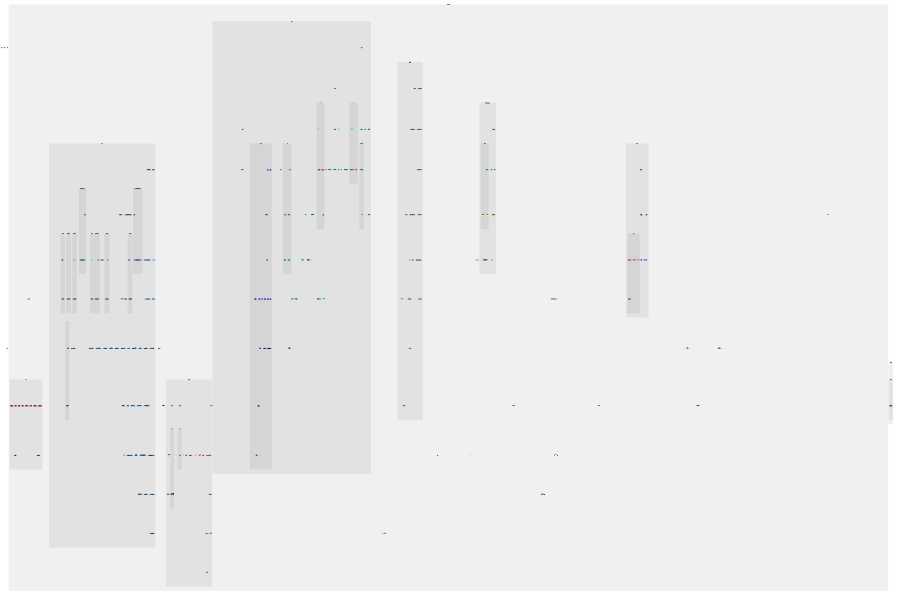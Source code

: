 digraph G {
size="6,4";
ratio="fill";
u103[label="Main",style="filled",fillcolor="#bbffbb",penwidth="0"];
u120[label="Main",style="filled",fillcolor="#bbffbb",penwidth="0"];
u127[label="Main",style="filled",fillcolor="#bbffbb",penwidth="0"];
u190[label="Main",style="filled",fillcolor="#bbffbb",penwidth="0"];
subgraph cluster_0 {
label="Distribution";
color="#0000000F";
style="filled";
u7[label="ModuleName",style="filled",fillcolor="#ffffbb",penwidth="0"];
u10[label="Pretty",style="filled",fillcolor="#ffffbb",penwidth="0"];
u11[label="Text",style="filled",fillcolor="#ffffbb",penwidth="0"];
u15[label="Version",style="filled",fillcolor="#ffffbb",penwidth="0"];
u17[label="ParseUtils",style="filled",fillcolor="#ffffbb",penwidth="0"];
u18[label="Compiler",style="filled",fillcolor="#ffffbb",penwidth="0"];
u20[label="License",style="filled",fillcolor="#ffffbb",penwidth="0"];
u21[label="ReadE",style="filled",fillcolor="#ffffbb",penwidth="0"];
u29[label="InstalledPackageInfo",style="filled",fillcolor="#ffffbb",penwidth="0"];
u30[label="Package",style="filled",fillcolor="#ffffbb",penwidth="0"];
u45[label="System",style="filled",fillcolor="#ffffbb",penwidth="0"];
u49[label="Verbosity",style="filled",fillcolor="#ffffbb",penwidth="0"];
u87[label="GetOpt",style="filled",fillcolor="#ffffbb",penwidth="0"];
u124[label="Make",style="filled",fillcolor="#ffffbb",penwidth="0"];
u134[label="PrettyUtils",style="filled",fillcolor="#ffffbb",penwidth="0"];
u144[label="TestSuite",style="filled",fillcolor="#ffffbb",penwidth="0"];
u151[label="Lex",style="filled",fillcolor="#ffffbb",penwidth="0"];
subgraph cluster_1 {
label="Backpack";
color="#0000000F";
style="filled";
u0[label="Backpack",style="filled,bold",fillcolor="#ffffbb"];
u25[label="Configure",style="filled",fillcolor="#bbbbff",penwidth="0"];
u26[label="FullUnitId",style="filled",fillcolor="#bbbbff",penwidth="0"];
u27[label="PreExistingComponent",style="filled",fillcolor="#bbbbff",penwidth="0"];
u28[label="ModuleShape",style="filled",fillcolor="#bbbbff",penwidth="0"];
u39[label="ModSubst",style="filled",fillcolor="#bbbbff",penwidth="0"];
u40[label="ConfiguredComponent",style="filled",fillcolor="#bbbbff",penwidth="0"];
u41[label="Id",style="filled",fillcolor="#bbbbff",penwidth="0"];
u110[label="LinkedComponent",style="filled",fillcolor="#bbbbff",penwidth="0"];
u111[label="PreModuleShape",style="filled",fillcolor="#bbbbff",penwidth="0"];
u112[label="ModuleScope",style="filled",fillcolor="#bbbbff",penwidth="0"];
u113[label="UnifyM",style="filled",fillcolor="#bbbbff",penwidth="0"];
u115[label="MixLink",style="filled",fillcolor="#bbbbff",penwidth="0"];
u116[label="ReadyComponent",style="filled",fillcolor="#bbbbff",penwidth="0"];
u117[label="ComponentsGraph",style="filled",fillcolor="#bbbbff",penwidth="0"];
u118[label="DescribeUnitId",style="filled",fillcolor="#bbbbff",penwidth="0"];

}
subgraph cluster_2 {
label="Compat";
color="#0000000F";
style="filled";
u2[label="Binary",style="filled",fillcolor="#ffbbbb",penwidth="0"];
u3[label="Semigroup",style="filled",fillcolor="#ffbbbb",penwidth="0"];
u4[label="Stack",style="filled",fillcolor="#ffbbbb",penwidth="0"];
u5[label="ReadP",style="filled",fillcolor="#ffbbbb",penwidth="0"];
u6[label="MonadFail",style="filled",fillcolor="#ffbbbb",penwidth="0"];
u37[label="Graph",style="filled",fillcolor="#ffbbbb",penwidth="0"];
u46[label="CopyFile",style="filled",fillcolor="#ffbbbb",penwidth="0"];
u47[label="Exception",style="filled",fillcolor="#ffbbbb",penwidth="0"];
u61[label="Lens",style="filled",fillcolor="#ffbbbb",penwidth="0"];
u62[label="DList",style="filled",fillcolor="#ffbbbb",penwidth="0"];
u91[label="Environment",style="filled",fillcolor="#ffbbbb",penwidth="0"];
u119[label="CreatePipe",style="filled",fillcolor="#ffbbbb",penwidth="0"];
u121[label="Newtype",style="filled",fillcolor="#ffbbbb",penwidth="0"];
u123[label="Time",style="filled",fillcolor="#ffbbbb",penwidth="0"];
u175[label="GetShortPathName",style="filled",fillcolor="#ffbbbb",penwidth="0"];
u177[label="SnocList",style="filled",fillcolor="#ffbbbb",penwidth="0"];
u179[label="Parsec",style="filled",fillcolor="#ffbbbb",penwidth="0"];
subgraph cluster_3 {
label="Internal";
color="#0000000F";
style="filled";
u48[label="TempFile",style="filled",fillcolor="#bbffff",penwidth="0"];

}
subgraph cluster_4 {
label="Prelude";
color="#0000000F";
style="filled";
u1[label="Prelude",style="filled,bold",fillcolor="#ffbbbb"];
u122[label="Internal",style="filled",fillcolor="#ffbbff",penwidth="0"];

}

}
subgraph cluster_5 {
label="PackageDescription";
color="#0000000F";
style="filled";
u50[label="PackageDescription",style="filled,bold",fillcolor="#ffffbb"];
u77[label="Utils",style="filled",fillcolor="#77ff77",penwidth="0"];
u125[label="Check",style="filled",fillcolor="#77ff77",penwidth="0"];
u126[label="Configuration",style="filled",fillcolor="#77ff77",penwidth="0"];
u132[label="Parse",style="filled",fillcolor="#77ff77",penwidth="0"];
u133[label="PrettyPrint",style="filled",fillcolor="#77ff77",penwidth="0"];
subgraph cluster_6 {
label="Parsec";
color="#0000000F";
style="filled";
u176[label="Parsec",style="filled,bold",fillcolor="#77ff77"];
u178[label="FieldDescr",style="filled",fillcolor="#ffff77",penwidth="0"];
u184[label="Quirks",style="filled",fillcolor="#ffff77",penwidth="0"];

}

}
subgraph cluster_7 {
label="Parsec";
color="#0000000F";
style="filled";
u180[label="Class",style="filled",fillcolor="#7777ff",penwidth="0"];
u185[label="ConfVar",style="filled",fillcolor="#7777ff",penwidth="0"];
u187[label="LexerMonad",style="filled",fillcolor="#7777ff",penwidth="0"];
u188[label="Parser",style="filled",fillcolor="#7777ff",penwidth="0"];
u189[label="Lexer",style="filled",fillcolor="#7777ff",penwidth="0"];
subgraph cluster_8 {
label="Types";
color="#0000000F";
style="filled";
u181[label="Common",style="filled",fillcolor="#ff7777",penwidth="0"];
u182[label="FieldDescr",style="filled",fillcolor="#ff7777",penwidth="0"];
u183[label="ParseResult",style="filled",fillcolor="#ff7777",penwidth="0"];
u186[label="Field",style="filled",fillcolor="#ff7777",penwidth="0"];

}

}
subgraph cluster_9 {
label="Simple";
color="#0000000F";
style="filled";
u135[label="Simple",style="filled,bold",fillcolor="#ffffbb"];
u42[label="Compiler",style="filled",fillcolor="#77ffff",penwidth="0"];
u43[label="Utils",style="filled",fillcolor="#77ffff",penwidth="0"];
u85[label="Setup",style="filled",fillcolor="#77ffff",penwidth="0"];
u86[label="Command",style="filled",fillcolor="#77ffff",penwidth="0"];
u96[label="InstallDirs",style="filled",fillcolor="#77ffff",penwidth="0"];
u98[label="LocalBuildInfo",style="filled",fillcolor="#77ffff",penwidth="0"];
u102[label="PackageIndex",style="filled",fillcolor="#77ffff",penwidth="0"];
u106[label="BuildToolDepends",style="filled",fillcolor="#77ffff",penwidth="0"];
u128[label="BuildPaths",style="filled",fillcolor="#77ffff",penwidth="0"];
u129[label="CCompiler",style="filled",fillcolor="#77ffff",penwidth="0"];
u136[label="UserHooks",style="filled",fillcolor="#77ffff",penwidth="0"];
u141[label="Hpc",style="filled",fillcolor="#77ffff",penwidth="0"];
u158[label="GHCJS",style="filled",fillcolor="#77ffff",penwidth="0"];
u159[label="JHC",style="filled",fillcolor="#77ffff",penwidth="0"];
u160[label="LHC",style="filled",fillcolor="#77ffff",penwidth="0"];
u161[label="UHC",style="filled",fillcolor="#77ffff",penwidth="0"];
u162[label="HaskellSuite",style="filled",fillcolor="#77ffff",penwidth="0"];
u164[label="BuildTarget",style="filled",fillcolor="#77ffff",penwidth="0"];
u165[label="Configure",style="filled",fillcolor="#77ffff",penwidth="0"];
u166[label="Register",style="filled",fillcolor="#77ffff",penwidth="0"];
u168[label="SrcDist",style="filled",fillcolor="#77ffff",penwidth="0"];
u169[label="Bench",style="filled",fillcolor="#77ffff",penwidth="0"];
u172[label="Install",style="filled",fillcolor="#77ffff",penwidth="0"];
u173[label="Haddock",style="filled",fillcolor="#77ffff",penwidth="0"];
u174[label="Doctest",style="filled",fillcolor="#77ffff",penwidth="0"];
subgraph cluster_10 {
label="Build";
color="#0000000F";
style="filled";
u145[label="Build",style="filled,bold",fillcolor="#77ffff"];
u140[label="PathsModule",style="filled",fillcolor="#ff77ff",penwidth="0"];
u163[label="Macros",style="filled",fillcolor="#ff77ff",penwidth="0"];

}
subgraph cluster_11 {
label="GHC";
color="#0000000F";
style="filled";
u146[label="GHC",style="filled,bold",fillcolor="#77ffff"];
u147[label="IPI642",style="filled",fillcolor="#33ff33",penwidth="0"];
u148[label="IPIConvert",style="filled",fillcolor="#33ff33",penwidth="0"];
u149[label="Internal",style="filled",fillcolor="#33ff33",penwidth="0"];
u150[label="ImplInfo",style="filled",fillcolor="#33ff33",penwidth="0"];

}
subgraph cluster_12 {
label="PreProcess";
color="#0000000F";
style="filled";
u137[label="PreProcess",style="filled,bold",fillcolor="#77ffff"];
u138[label="Unlit",style="filled",fillcolor="#bbff77",penwidth="0"];

}
subgraph cluster_13 {
label="Program";
color="#0000000F";
style="filled";
u88[label="Program",style="filled,bold",fillcolor="#77ffff"];
u89[label="Types",style="filled",fillcolor="#3333ff",penwidth="0"];
u90[label="Find",style="filled",fillcolor="#3333ff",penwidth="0"];
u92[label="Run",style="filled",fillcolor="#3333ff",penwidth="0"];
u93[label="Db",style="filled",fillcolor="#3333ff",penwidth="0"];
u94[label="Builtin",style="filled",fillcolor="#3333ff",penwidth="0"];
u95[label="Internal",style="filled",fillcolor="#3333ff",penwidth="0"];
u142[label="Hpc",style="filled",fillcolor="#3333ff",penwidth="0"];
u152[label="GHC",style="filled",fillcolor="#3333ff",penwidth="0"];
u153[label="HcPkg",style="filled",fillcolor="#3333ff",penwidth="0"];
u154[label="Ar",style="filled",fillcolor="#3333ff",penwidth="0"];
u155[label="ResponseFile",style="filled",fillcolor="#3333ff",penwidth="0"];
u156[label="Ld",style="filled",fillcolor="#3333ff",penwidth="0"];
u157[label="Strip",style="filled",fillcolor="#3333ff",penwidth="0"];
u167[label="Script",style="filled",fillcolor="#3333ff",penwidth="0"];

}
subgraph cluster_14 {
label="Test";
color="#0000000F";
style="filled";
u170[label="Test",style="filled,bold",fillcolor="#77ffff"];
u139[label="LibV09",style="filled",fillcolor="#ff3333",penwidth="0"];
u143[label="Log",style="filled",fillcolor="#ff3333",penwidth="0"];
u171[label="ExeV10",style="filled",fillcolor="#ff3333",penwidth="0"];

}

}
subgraph cluster_15 {
label="Types";
color="#0000000F";
style="filled";
u12[label="ComponentId",style="filled",fillcolor="#77bbff",penwidth="0"];
u13[label="UnitId",style="filled",fillcolor="#77bbff",penwidth="0"];
u14[label="PackageId",style="filled",fillcolor="#77bbff",penwidth="0"];
u16[label="PackageName",style="filled",fillcolor="#77bbff",penwidth="0"];
u23[label="Module",style="filled",fillcolor="#77bbff",penwidth="0"];
u31[label="AbiHash",style="filled",fillcolor="#77bbff",penwidth="0"];
u32[label="Dependency",style="filled",fillcolor="#77bbff",penwidth="0"];
u33[label="MungedPackageId",style="filled",fillcolor="#77bbff",penwidth="0"];
u34[label="UnqualComponentName",style="filled",fillcolor="#77bbff",penwidth="0"];
u35[label="MungedPackageName",style="filled",fillcolor="#77bbff",penwidth="0"];
u36[label="PkgconfigName",style="filled",fillcolor="#77bbff",penwidth="0"];
u38[label="ComponentName",style="filled",fillcolor="#77bbff",penwidth="0"];
u53[label="Mixin",style="filled",fillcolor="#77bbff",penwidth="0"];
u54[label="IncludeRenaming",style="filled",fillcolor="#77bbff",penwidth="0"];
u55[label="ModuleRenaming",style="filled",fillcolor="#77bbff",penwidth="0"];
u56[label="ExeDependency",style="filled",fillcolor="#77bbff",penwidth="0"];
u57[label="LegacyExeDependency",style="filled",fillcolor="#77bbff",penwidth="0"];
u58[label="PkgconfigDependency",style="filled",fillcolor="#77bbff",penwidth="0"];
u59[label="ModuleReexport",style="filled",fillcolor="#77bbff",penwidth="0"];
u64[label="TestType",style="filled",fillcolor="#77bbff",penwidth="0"];
u65[label="TestSuiteInterface",style="filled",fillcolor="#77bbff",penwidth="0"];
u67[label="ExecutableScope",style="filled",fillcolor="#77bbff",penwidth="0"];
u69[label="BenchmarkType",style="filled",fillcolor="#77bbff",penwidth="0"];
u70[label="BenchmarkInterface",style="filled",fillcolor="#77bbff",penwidth="0"];
u72[label="BuildType",style="filled",fillcolor="#77bbff",penwidth="0"];
u76[label="ForeignLibType",style="filled",fillcolor="#77bbff",penwidth="0"];
u78[label="ForeignLibOption",style="filled",fillcolor="#77bbff",penwidth="0"];
u79[label="Component",style="filled",fillcolor="#77bbff",penwidth="0"];
u80[label="ComponentRequestedSpec",style="filled",fillcolor="#77bbff",penwidth="0"];
u82[label="HookedBuildInfo",style="filled",fillcolor="#77bbff",penwidth="0"];
u83[label="CondTree",style="filled",fillcolor="#77bbff",penwidth="0"];
u84[label="Condition",style="filled",fillcolor="#77bbff",penwidth="0"];
u99[label="ComponentLocalBuildInfo",style="filled",fillcolor="#77bbff",penwidth="0"];
u100[label="LocalBuildInfo",style="filled",fillcolor="#77bbff",penwidth="0"];
u101[label="TargetInfo",style="filled",fillcolor="#77bbff",penwidth="0"];
u104[label="AnnotatedId",style="filled",fillcolor="#77bbff",penwidth="0"];
u105[label="ComponentInclude",style="filled",fillcolor="#77bbff",penwidth="0"];
subgraph cluster_16 {
label="Benchmark";
color="#0000000F";
style="filled";
u68[label="Benchmark",style="filled,bold",fillcolor="#77bbff"];
u191[label="Lens",style="filled",fillcolor="#ff77bb",penwidth="0"];

}
subgraph cluster_17 {
label="BuildInfo";
color="#0000000F";
style="filled";
u52[label="BuildInfo",style="filled,bold",fillcolor="#77bbff"];
u60[label="Lens",style="filled",fillcolor="#33bb77",penwidth="0"];

}
subgraph cluster_18 {
label="Executable";
color="#0000000F";
style="filled";
u66[label="Executable",style="filled,bold",fillcolor="#77bbff"];
u192[label="Lens",style="filled",fillcolor="#ffff33",penwidth="0"];

}
subgraph cluster_19 {
label="ForeignLib";
color="#0000000F";
style="filled";
u75[label="ForeignLib",style="filled,bold",fillcolor="#77bbff"];
u193[label="Lens",style="filled",fillcolor="#7733bb",penwidth="0"];

}
subgraph cluster_20 {
label="GenericPackageDescription";
color="#0000000F";
style="filled";
u73[label="GenericPackageDescription",style="filled,bold",fillcolor="#77bbff"];
u131[label="Lens",style="filled",fillcolor="#bb7733",penwidth="0"];

}
subgraph cluster_21 {
label="Library";
color="#0000000F";
style="filled";
u51[label="Library",style="filled,bold",fillcolor="#77bbff"];
u194[label="Lens",style="filled",fillcolor="#33ffff",penwidth="0"];

}
subgraph cluster_22 {
label="PackageDescription";
color="#0000000F";
style="filled";
u74[label="PackageDescription",style="filled,bold",fillcolor="#77bbff"];
u130[label="Lens",style="filled",fillcolor="#ff33ff",penwidth="0"];

}
subgraph cluster_23 {
label="SetupBuildInfo";
color="#0000000F";
style="filled";
u71[label="SetupBuildInfo",style="filled,bold",fillcolor="#77bbff"];
u195[label="Lens",style="filled",fillcolor="#33bb33",penwidth="0"];

}
subgraph cluster_24 {
label="SourceRepo";
color="#0000000F";
style="filled";
u81[label="SourceRepo",style="filled,bold",fillcolor="#77bbff"];
u196[label="Lens",style="filled",fillcolor="#bbbb33",penwidth="0"];

}
subgraph cluster_25 {
label="TestSuite";
color="#0000000F";
style="filled";
u63[label="TestSuite",style="filled,bold",fillcolor="#77bbff"];
u197[label="Lens",style="filled",fillcolor="#3333bb",penwidth="0"];

}

}
subgraph cluster_26 {
label="Utils";
color="#0000000F";
style="filled";
u8[label="ShortText",style="filled",fillcolor="#bb3333",penwidth="0"];
u9[label="String",style="filled",fillcolor="#bb3333",penwidth="0"];
u22[label="Generic",style="filled",fillcolor="#bb3333",penwidth="0"];
u24[label="Base62",style="filled",fillcolor="#bb3333",penwidth="0"];
u44[label="IOData",style="filled",fillcolor="#bb3333",penwidth="0"];
u97[label="NubList",style="filled",fillcolor="#bb3333",penwidth="0"];
u107[label="LogProgress",style="filled",fillcolor="#bb3333",penwidth="0"];
u108[label="Progress",style="filled",fillcolor="#bb3333",penwidth="0"];
u109[label="MapAccum",style="filled",fillcolor="#bb3333",penwidth="0"];
u114[label="UnionFind",style="filled",fillcolor="#bb3333",penwidth="0"];

}

}
subgraph cluster_27 {
label="Language";
color="#0000000F";
style="filled";
subgraph cluster_28 {
label="Haskell";
color="#0000000F";
style="filled";
u19[label="Extension",style="filled",fillcolor="#bb33bb",penwidth="0"];

}

}
u0 -> u1;
u0 -> u5;
u0 -> u7;
u0 -> u11;
u0 -> u12;
u0 -> u13;
u0 -> u23;
u0 -> u24;
u1 -> u2;
u1 -> u3;
u1 -> u4;
u3 -> u2;
u5 -> u1;
u5 -> u6;
u7 -> u1;
u7 -> u5;
u7 -> u8;
u7 -> u10;
u7 -> u11;
u8 -> u1;
u8 -> u9;
u10 -> u1;
u11 -> u1;
u11 -> u5;
u11 -> u10;
u12 -> u1;
u12 -> u5;
u12 -> u8;
u12 -> u11;
u13 -> u1;
u13 -> u5;
u13 -> u8;
u13 -> u10;
u13 -> u11;
u13 -> u12;
u13 -> u14;
u14 -> u1;
u14 -> u5;
u14 -> u10;
u14 -> u11;
u14 -> u15;
u14 -> u16;
u15 -> u1;
u15 -> u5;
u15 -> u10;
u15 -> u11;
u16 -> u1;
u16 -> u8;
u16 -> u10;
u16 -> u11;
u16 -> u17;
u17 -> u1;
u17 -> u5;
u17 -> u6;
u17 -> u7;
u17 -> u10;
u17 -> u11;
u17 -> u15;
u17 -> u18;
u17 -> u19;
u17 -> u20;
u17 -> u21;
u17 -> u22;
u18 -> u1;
u18 -> u5;
u18 -> u11;
u18 -> u15;
u18 -> u19;
u19 -> u1;
u19 -> u5;
u19 -> u10;
u19 -> u11;
u20 -> u1;
u20 -> u5;
u20 -> u10;
u20 -> u11;
u20 -> u15;
u21 -> u1;
u21 -> u5;
u22 -> u1;
u22 -> u9;
u23 -> u1;
u23 -> u5;
u23 -> u7;
u23 -> u10;
u23 -> u11;
u23 -> u13;
u25 -> u0;
u25 -> u1;
u25 -> u7;
u25 -> u11;
u25 -> u26;
u25 -> u27;
u25 -> u29;
u25 -> u30;
u25 -> u37;
u25 -> u40;
u25 -> u41;
u25 -> u42;
u25 -> u49;
u25 -> u50;
u25 -> u80;
u25 -> u85;
u25 -> u98;
u25 -> u102;
u25 -> u104;
u25 -> u105;
u25 -> u107;
u25 -> u110;
u25 -> u116;
u25 -> u117;
u26 -> u0;
u26 -> u1;
u26 -> u12;
u27 -> u0;
u27 -> u1;
u27 -> u12;
u27 -> u13;
u27 -> u14;
u27 -> u16;
u27 -> u28;
u27 -> u29;
u27 -> u30;
u27 -> u33;
u27 -> u38;
u28 -> u0;
u28 -> u1;
u28 -> u7;
u28 -> u29;
u28 -> u39;
u29 -> u0;
u29 -> u1;
u29 -> u5;
u29 -> u7;
u29 -> u11;
u29 -> u15;
u29 -> u17;
u29 -> u20;
u29 -> u30;
u29 -> u33;
u29 -> u34;
u29 -> u35;
u29 -> u37;
u29 -> u38;
u30 -> u1;
u30 -> u12;
u30 -> u13;
u30 -> u14;
u30 -> u15;
u30 -> u16;
u30 -> u23;
u30 -> u31;
u30 -> u32;
u30 -> u33;
u30 -> u35;
u30 -> u36;
u31 -> u1;
u31 -> u5;
u31 -> u8;
u31 -> u11;
u32 -> u1;
u32 -> u5;
u32 -> u10;
u32 -> u11;
u32 -> u14;
u32 -> u15;
u32 -> u16;
u33 -> u1;
u33 -> u5;
u33 -> u11;
u33 -> u14;
u33 -> u15;
u33 -> u34;
u33 -> u35;
u34 -> u1;
u34 -> u8;
u34 -> u10;
u34 -> u11;
u34 -> u16;
u34 -> u17;
u35 -> u1;
u35 -> u5;
u35 -> u8;
u35 -> u11;
u35 -> u16;
u35 -> u17;
u35 -> u34;
u36 -> u1;
u36 -> u5;
u36 -> u8;
u36 -> u10;
u36 -> u11;
u37 -> u1;
u38 -> u1;
u38 -> u5;
u38 -> u10;
u38 -> u11;
u38 -> u34;
u39 -> u0;
u39 -> u1;
u39 -> u7;
u40 -> u1;
u40 -> u11;
u40 -> u12;
u40 -> u14;
u40 -> u15;
u40 -> u16;
u40 -> u30;
u40 -> u32;
u40 -> u34;
u40 -> u38;
u40 -> u41;
u40 -> u50;
u40 -> u53;
u40 -> u54;
u40 -> u56;
u40 -> u85;
u40 -> u98;
u40 -> u104;
u40 -> u105;
u40 -> u106;
u40 -> u107;
u40 -> u109;
u41 -> u1;
u41 -> u11;
u41 -> u12;
u41 -> u13;
u41 -> u14;
u41 -> u15;
u41 -> u24;
u41 -> u34;
u41 -> u35;
u41 -> u42;
u41 -> u50;
u41 -> u85;
u41 -> u96;
u41 -> u98;
u42 -> u1;
u42 -> u11;
u42 -> u15;
u42 -> u18;
u42 -> u19;
u42 -> u43;
u43 -> u1;
u43 -> u4;
u43 -> u7;
u43 -> u11;
u43 -> u14;
u43 -> u15;
u43 -> u22;
u43 -> u44;
u43 -> u45;
u43 -> u46;
u43 -> u47;
u43 -> u48;
u43 -> u49;
u44 -> u1;
u45 -> u1;
u45 -> u5;
u45 -> u11;
u46 -> u1;
u46 -> u47;
u46 -> u48;
u48 -> u47;
u49 -> u1;
u49 -> u5;
u49 -> u21;
u50 -> u38;
u50 -> u51;
u50 -> u52;
u50 -> u55;
u50 -> u59;
u50 -> u63;
u50 -> u64;
u50 -> u65;
u50 -> u66;
u50 -> u68;
u50 -> u69;
u50 -> u70;
u50 -> u71;
u50 -> u72;
u50 -> u73;
u50 -> u74;
u50 -> u81;
u50 -> u82;
u50 -> u83;
u50 -> u84;
u51 -> u1;
u51 -> u7;
u51 -> u34;
u51 -> u52;
u51 -> u59;
u51 -> u60;
u52 -> u1;
u52 -> u7;
u52 -> u18;
u52 -> u19;
u52 -> u32;
u52 -> u53;
u52 -> u56;
u52 -> u57;
u52 -> u58;
u53 -> u1;
u53 -> u5;
u53 -> u10;
u53 -> u11;
u53 -> u16;
u53 -> u54;
u54 -> u1;
u54 -> u5;
u54 -> u10;
u54 -> u11;
u54 -> u55;
u55 -> u1;
u55 -> u5;
u55 -> u7;
u55 -> u10;
u55 -> u11;
u56 -> u1;
u56 -> u5;
u56 -> u10;
u56 -> u11;
u56 -> u15;
u56 -> u16;
u56 -> u34;
u56 -> u38;
u57 -> u1;
u57 -> u5;
u57 -> u10;
u57 -> u11;
u57 -> u15;
u57 -> u17;
u58 -> u1;
u58 -> u5;
u58 -> u10;
u58 -> u11;
u58 -> u15;
u58 -> u36;
u59 -> u1;
u59 -> u5;
u59 -> u7;
u59 -> u10;
u59 -> u11;
u59 -> u16;
u60 -> u1;
u60 -> u7;
u60 -> u18;
u60 -> u19;
u60 -> u32;
u60 -> u52;
u60 -> u53;
u60 -> u56;
u60 -> u57;
u60 -> u58;
u60 -> u61;
u61 -> u1;
u61 -> u62;
u62 -> u1;
u63 -> u1;
u63 -> u7;
u63 -> u34;
u63 -> u52;
u63 -> u60;
u63 -> u64;
u63 -> u65;
u64 -> u1;
u64 -> u10;
u64 -> u11;
u64 -> u15;
u65 -> u1;
u65 -> u7;
u65 -> u15;
u65 -> u64;
u66 -> u1;
u66 -> u7;
u66 -> u34;
u66 -> u52;
u66 -> u60;
u66 -> u67;
u67 -> u1;
u67 -> u5;
u67 -> u10;
u67 -> u11;
u68 -> u1;
u68 -> u7;
u68 -> u34;
u68 -> u52;
u68 -> u60;
u68 -> u69;
u68 -> u70;
u69 -> u1;
u69 -> u10;
u69 -> u11;
u69 -> u15;
u70 -> u1;
u70 -> u15;
u70 -> u69;
u71 -> u1;
u71 -> u32;
u72 -> u1;
u72 -> u5;
u72 -> u10;
u72 -> u11;
u73 -> u1;
u73 -> u5;
u73 -> u8;
u73 -> u11;
u73 -> u15;
u73 -> u18;
u73 -> u22;
u73 -> u30;
u73 -> u32;
u73 -> u34;
u73 -> u45;
u73 -> u51;
u73 -> u63;
u73 -> u66;
u73 -> u68;
u73 -> u74;
u73 -> u75;
u73 -> u83;
u74 -> u1;
u74 -> u14;
u74 -> u15;
u74 -> u16;
u74 -> u18;
u74 -> u20;
u74 -> u30;
u74 -> u32;
u74 -> u34;
u74 -> u38;
u74 -> u51;
u74 -> u52;
u74 -> u63;
u74 -> u66;
u74 -> u68;
u74 -> u71;
u74 -> u72;
u74 -> u75;
u74 -> u79;
u74 -> u80;
u74 -> u81;
u74 -> u82;
u75 -> u1;
u75 -> u5;
u75 -> u7;
u75 -> u10;
u75 -> u11;
u75 -> u15;
u75 -> u34;
u75 -> u45;
u75 -> u52;
u75 -> u60;
u75 -> u76;
u75 -> u78;
u76 -> u1;
u76 -> u5;
u76 -> u10;
u76 -> u11;
u76 -> u77;
u78 -> u1;
u78 -> u5;
u78 -> u10;
u78 -> u11;
u79 -> u1;
u79 -> u38;
u79 -> u51;
u79 -> u52;
u79 -> u60;
u79 -> u63;
u79 -> u66;
u79 -> u68;
u79 -> u75;
u80 -> u1;
u80 -> u11;
u80 -> u38;
u80 -> u79;
u81 -> u1;
u81 -> u5;
u81 -> u10;
u81 -> u11;
u82 -> u34;
u82 -> u52;
u83 -> u1;
u83 -> u84;
u84 -> u1;
u85 -> u1;
u85 -> u3;
u85 -> u4;
u85 -> u5;
u85 -> u7;
u85 -> u11;
u85 -> u12;
u85 -> u16;
u85 -> u17;
u85 -> u18;
u85 -> u21;
u85 -> u23;
u85 -> u32;
u85 -> u42;
u85 -> u43;
u85 -> u49;
u85 -> u50;
u85 -> u86;
u85 -> u88;
u85 -> u96;
u85 -> u97;
u86 -> u1;
u86 -> u11;
u86 -> u17;
u86 -> u21;
u86 -> u43;
u86 -> u87;
u87 -> u1;
u88 -> u1;
u88 -> u43;
u88 -> u49;
u88 -> u89;
u88 -> u90;
u88 -> u92;
u88 -> u93;
u88 -> u94;
u89 -> u1;
u89 -> u15;
u89 -> u49;
u89 -> u90;
u90 -> u1;
u90 -> u43;
u90 -> u45;
u90 -> u49;
u90 -> u91;
u91 -> u1;
u91 -> u4;
u91 -> u47;
u92 -> u1;
u92 -> u43;
u92 -> u49;
u92 -> u89;
u92 -> u91;
u93 -> u1;
u93 -> u11;
u93 -> u15;
u93 -> u43;
u93 -> u49;
u93 -> u89;
u93 -> u90;
u93 -> u94;
u94 -> u1;
u94 -> u15;
u94 -> u43;
u94 -> u47;
u94 -> u49;
u94 -> u89;
u94 -> u90;
u94 -> u92;
u94 -> u95;
u95 -> u1;
u96 -> u1;
u96 -> u11;
u96 -> u18;
u96 -> u30;
u96 -> u45;
u97 -> u1;
u97 -> u43;
u98 -> u1;
u98 -> u7;
u98 -> u11;
u98 -> u13;
u98 -> u14;
u98 -> u29;
u98 -> u30;
u98 -> u34;
u98 -> u37;
u98 -> u38;
u98 -> u42;
u98 -> u43;
u98 -> u50;
u98 -> u74;
u98 -> u79;
u98 -> u96;
u98 -> u99;
u98 -> u100;
u98 -> u101;
u98 -> u102;
u99 -> u0;
u99 -> u1;
u99 -> u7;
u99 -> u12;
u99 -> u13;
u99 -> u29;
u99 -> u33;
u99 -> u35;
u99 -> u37;
u99 -> u38;
u99 -> u50;
u100 -> u1;
u100 -> u11;
u100 -> u12;
u100 -> u13;
u100 -> u14;
u100 -> u33;
u100 -> u37;
u100 -> u42;
u100 -> u45;
u100 -> u50;
u100 -> u74;
u100 -> u80;
u100 -> u85;
u100 -> u88;
u100 -> u96;
u100 -> u99;
u100 -> u101;
u100 -> u102;
u101 -> u1;
u101 -> u13;
u101 -> u37;
u101 -> u79;
u101 -> u99;
u102 -> u0;
u102 -> u1;
u102 -> u4;
u102 -> u7;
u102 -> u15;
u102 -> u29;
u102 -> u30;
u102 -> u34;
u102 -> u43;
u104 -> u1;
u104 -> u30;
u104 -> u38;
u105 -> u14;
u105 -> u38;
u105 -> u104;
u106 -> u1;
u106 -> u30;
u106 -> u34;
u106 -> u50;
u106 -> u56;
u106 -> u57;
u107 -> u1;
u107 -> u43;
u107 -> u49;
u107 -> u108;
u108 -> u1;
u109 -> u1;
u110 -> u0;
u110 -> u1;
u110 -> u7;
u110 -> u11;
u110 -> u12;
u110 -> u14;
u110 -> u26;
u110 -> u28;
u110 -> u30;
u110 -> u38;
u110 -> u40;
u110 -> u49;
u110 -> u50;
u110 -> u54;
u110 -> u55;
u110 -> u98;
u110 -> u104;
u110 -> u105;
u110 -> u107;
u110 -> u109;
u110 -> u111;
u110 -> u112;
u110 -> u113;
u110 -> u115;
u111 -> u1;
u111 -> u7;
u111 -> u28;
u111 -> u54;
u111 -> u55;
u112 -> u0;
u112 -> u1;
u112 -> u7;
u112 -> u11;
u112 -> u16;
u112 -> u38;
u112 -> u39;
u112 -> u54;
u113 -> u0;
u113 -> u1;
u113 -> u7;
u113 -> u11;
u113 -> u26;
u113 -> u28;
u113 -> u30;
u113 -> u38;
u113 -> u39;
u113 -> u49;
u113 -> u50;
u113 -> u54;
u113 -> u104;
u113 -> u105;
u113 -> u112;
u113 -> u114;
u115 -> u0;
u115 -> u1;
u115 -> u7;
u115 -> u11;
u115 -> u12;
u115 -> u26;
u115 -> u112;
u115 -> u113;
u115 -> u114;
u116 -> u0;
u116 -> u1;
u116 -> u7;
u116 -> u11;
u116 -> u12;
u116 -> u13;
u116 -> u14;
u116 -> u15;
u116 -> u23;
u116 -> u28;
u116 -> u30;
u116 -> u33;
u116 -> u35;
u116 -> u37;
u116 -> u38;
u116 -> u43;
u116 -> u51;
u116 -> u55;
u116 -> u79;
u116 -> u104;
u116 -> u105;
u116 -> u110;
u117 -> u1;
u117 -> u11;
u117 -> u30;
u117 -> u34;
u117 -> u37;
u117 -> u50;
u117 -> u80;
u117 -> u98;
u117 -> u106;
u118 -> u1;
u118 -> u4;
u118 -> u7;
u118 -> u11;
u118 -> u14;
u118 -> u38;
u118 -> u43;
u118 -> u49;
u119 -> u1;
u119 -> u4;
u122 -> u1;
u123 -> u1;
u123 -> u43;
u123 -> u49;
u124 -> u1;
u124 -> u11;
u124 -> u15;
u124 -> u20;
u124 -> u30;
u124 -> u43;
u124 -> u47;
u124 -> u50;
u124 -> u85;
u124 -> u86;
u124 -> u88;
u125 -> u1;
u125 -> u11;
u125 -> u15;
u125 -> u16;
u125 -> u18;
u125 -> u19;
u125 -> u20;
u125 -> u22;
u125 -> u30;
u125 -> u32;
u125 -> u34;
u125 -> u43;
u125 -> u45;
u125 -> u50;
u125 -> u56;
u125 -> u60;
u125 -> u61;
u125 -> u62;
u125 -> u67;
u125 -> u80;
u125 -> u83;
u125 -> u106;
u125 -> u126;
u125 -> u128;
u125 -> u129;
u125 -> u130;
u125 -> u131;
u126 -> u1;
u126 -> u5;
u126 -> u11;
u126 -> u15;
u126 -> u16;
u126 -> u18;
u126 -> u32;
u126 -> u34;
u126 -> u43;
u126 -> u45;
u126 -> u50;
u126 -> u75;
u126 -> u77;
u126 -> u79;
u126 -> u80;
u126 -> u83;
u126 -> u84;
u128 -> u1;
u128 -> u7;
u128 -> u11;
u128 -> u18;
u128 -> u30;
u128 -> u34;
u128 -> u43;
u128 -> u45;
u128 -> u49;
u128 -> u50;
u128 -> u75;
u128 -> u85;
u128 -> u98;
u129 -> u1;
u130 -> u1;
u130 -> u14;
u130 -> u15;
u130 -> u18;
u130 -> u20;
u130 -> u32;
u130 -> u51;
u130 -> u61;
u130 -> u63;
u130 -> u66;
u130 -> u68;
u130 -> u71;
u130 -> u72;
u130 -> u74;
u130 -> u75;
u130 -> u81;
u131 -> u1;
u131 -> u15;
u131 -> u18;
u131 -> u32;
u131 -> u34;
u131 -> u45;
u131 -> u51;
u131 -> u60;
u131 -> u61;
u131 -> u63;
u131 -> u66;
u131 -> u68;
u131 -> u73;
u131 -> u74;
u131 -> u75;
u131 -> u83;
u132 -> u1;
u132 -> u5;
u132 -> u7;
u132 -> u11;
u132 -> u14;
u132 -> u15;
u132 -> u17;
u132 -> u18;
u132 -> u30;
u132 -> u32;
u132 -> u34;
u132 -> u43;
u132 -> u49;
u132 -> u50;
u132 -> u75;
u132 -> u76;
u132 -> u77;
u132 -> u83;
u132 -> u126;
u133 -> u1;
u133 -> u7;
u133 -> u11;
u133 -> u17;
u133 -> u32;
u133 -> u34;
u133 -> u43;
u133 -> u50;
u133 -> u75;
u133 -> u83;
u133 -> u132;
u134 -> u10;
u134 -> u17;
u135 -> u1;
u135 -> u11;
u135 -> u15;
u135 -> u19;
u135 -> u20;
u135 -> u30;
u135 -> u42;
u135 -> u43;
u135 -> u49;
u135 -> u50;
u135 -> u85;
u135 -> u86;
u135 -> u88;
u135 -> u91;
u135 -> u93;
u135 -> u97;
u135 -> u98;
u135 -> u126;
u135 -> u128;
u135 -> u132;
u135 -> u136;
u135 -> u137;
u135 -> u145;
u135 -> u165;
u135 -> u166;
u135 -> u168;
u135 -> u169;
u135 -> u170;
u135 -> u172;
u135 -> u173;
u135 -> u174;
u135 -> u175;
u135 -> u176;
u136 -> u1;
u136 -> u50;
u136 -> u85;
u136 -> u86;
u136 -> u88;
u136 -> u98;
u136 -> u137;
u137 -> u1;
u137 -> u4;
u137 -> u7;
u137 -> u11;
u137 -> u15;
u137 -> u29;
u137 -> u30;
u137 -> u34;
u137 -> u42;
u137 -> u43;
u137 -> u45;
u137 -> u49;
u137 -> u50;
u137 -> u75;
u137 -> u88;
u137 -> u98;
u137 -> u102;
u137 -> u118;
u137 -> u128;
u137 -> u129;
u137 -> u138;
u137 -> u139;
u138 -> u1;
u139 -> u1;
u139 -> u7;
u139 -> u11;
u139 -> u34;
u139 -> u42;
u139 -> u43;
u139 -> u45;
u139 -> u48;
u139 -> u49;
u139 -> u50;
u139 -> u85;
u139 -> u91;
u139 -> u96;
u139 -> u98;
u139 -> u100;
u139 -> u119;
u139 -> u128;
u139 -> u140;
u139 -> u141;
u139 -> u143;
u139 -> u144;
u140 -> u1;
u140 -> u11;
u140 -> u15;
u140 -> u30;
u140 -> u42;
u140 -> u43;
u140 -> u45;
u140 -> u50;
u140 -> u98;
u140 -> u128;
u141 -> u1;
u141 -> u7;
u141 -> u15;
u141 -> u34;
u141 -> u43;
u141 -> u49;
u141 -> u50;
u141 -> u88;
u141 -> u98;
u141 -> u142;
u142 -> u1;
u142 -> u7;
u142 -> u11;
u142 -> u15;
u142 -> u43;
u142 -> u49;
u142 -> u89;
u142 -> u92;
u143 -> u1;
u143 -> u11;
u143 -> u30;
u143 -> u34;
u143 -> u42;
u143 -> u43;
u143 -> u45;
u143 -> u49;
u143 -> u50;
u143 -> u85;
u143 -> u96;
u143 -> u98;
u143 -> u144;
u144 -> u1;
u145 -> u0;
u145 -> u1;
u145 -> u7;
u145 -> u11;
u145 -> u29;
u145 -> u30;
u145 -> u32;
u145 -> u33;
u145 -> u34;
u145 -> u35;
u145 -> u37;
u145 -> u42;
u145 -> u43;
u145 -> u45;
u145 -> u49;
u145 -> u50;
u145 -> u67;
u145 -> u75;
u145 -> u80;
u145 -> u85;
u145 -> u89;
u145 -> u93;
u145 -> u98;
u145 -> u99;
u145 -> u100;
u145 -> u101;
u145 -> u102;
u145 -> u106;
u145 -> u118;
u145 -> u128;
u145 -> u137;
u145 -> u139;
u145 -> u140;
u145 -> u146;
u145 -> u153;
u145 -> u158;
u145 -> u159;
u145 -> u160;
u145 -> u161;
u145 -> u162;
u145 -> u163;
u145 -> u164;
u145 -> u165;
u145 -> u166;
u146 -> u1;
u146 -> u7;
u146 -> u11;
u146 -> u15;
u146 -> u19;
u146 -> u29;
u146 -> u30;
u146 -> u34;
u146 -> u42;
u146 -> u43;
u146 -> u45;
u146 -> u49;
u146 -> u50;
u146 -> u75;
u146 -> u76;
u146 -> u77;
u146 -> u78;
u146 -> u85;
u146 -> u88;
u146 -> u94;
u146 -> u97;
u146 -> u98;
u146 -> u99;
u146 -> u102;
u146 -> u128;
u146 -> u141;
u146 -> u147;
u146 -> u149;
u146 -> u150;
u146 -> u152;
u146 -> u153;
u146 -> u154;
u146 -> u156;
u146 -> u157;
u147 -> u1;
u147 -> u11;
u147 -> u12;
u147 -> u13;
u147 -> u29;
u147 -> u31;
u147 -> u148;
u148 -> u1;
u148 -> u7;
u148 -> u11;
u148 -> u14;
u148 -> u15;
u148 -> u16;
u148 -> u20;
u149 -> u0;
u149 -> u1;
u149 -> u4;
u149 -> u7;
u149 -> u11;
u149 -> u13;
u149 -> u15;
u149 -> u19;
u149 -> u29;
u149 -> u42;
u149 -> u43;
u149 -> u45;
u149 -> u47;
u149 -> u49;
u149 -> u50;
u149 -> u85;
u149 -> u88;
u149 -> u97;
u149 -> u98;
u149 -> u99;
u149 -> u100;
u149 -> u101;
u149 -> u128;
u149 -> u150;
u149 -> u151;
u149 -> u152;
u150 -> u1;
u150 -> u15;
u150 -> u42;
u151 -> u1;
u151 -> u62;
u152 -> u0;
u152 -> u1;
u152 -> u7;
u152 -> u11;
u152 -> u12;
u152 -> u19;
u152 -> u42;
u152 -> u45;
u152 -> u49;
u152 -> u50;
u152 -> u85;
u152 -> u89;
u152 -> u92;
u152 -> u97;
u152 -> u150;
u153 -> u1;
u153 -> u11;
u153 -> u12;
u153 -> u13;
u153 -> u14;
u153 -> u17;
u153 -> u29;
u153 -> u42;
u153 -> u43;
u153 -> u47;
u153 -> u49;
u153 -> u89;
u153 -> u92;
u154 -> u1;
u154 -> u42;
u154 -> u43;
u154 -> u45;
u154 -> u46;
u154 -> u49;
u154 -> u85;
u154 -> u88;
u154 -> u92;
u154 -> u98;
u154 -> u155;
u155 -> u1;
u155 -> u43;
u155 -> u49;
u156 -> u1;
u156 -> u42;
u156 -> u43;
u156 -> u49;
u156 -> u85;
u156 -> u89;
u156 -> u92;
u156 -> u98;
u156 -> u155;
u157 -> u1;
u157 -> u15;
u157 -> u43;
u157 -> u45;
u157 -> u49;
u157 -> u88;
u158 -> u1;
u158 -> u11;
u158 -> u13;
u158 -> u15;
u158 -> u29;
u158 -> u34;
u158 -> u42;
u158 -> u43;
u158 -> u45;
u158 -> u49;
u158 -> u50;
u158 -> u85;
u158 -> u88;
u158 -> u97;
u158 -> u98;
u158 -> u102;
u158 -> u128;
u158 -> u141;
u158 -> u149;
u158 -> u150;
u158 -> u152;
u158 -> u153;
u158 -> u154;
u158 -> u156;
u158 -> u157;
u159 -> u1;
u159 -> u5;
u159 -> u11;
u159 -> u13;
u159 -> u14;
u159 -> u15;
u159 -> u19;
u159 -> u29;
u159 -> u30;
u159 -> u33;
u159 -> u42;
u159 -> u43;
u159 -> u45;
u159 -> u49;
u159 -> u50;
u159 -> u88;
u159 -> u98;
u159 -> u102;
u159 -> u128;
u160 -> u1;
u160 -> u7;
u160 -> u11;
u160 -> u15;
u160 -> u19;
u160 -> u29;
u160 -> u30;
u160 -> u34;
u160 -> u42;
u160 -> u43;
u160 -> u45;
u160 -> u47;
u160 -> u49;
u160 -> u50;
u160 -> u88;
u160 -> u98;
u160 -> u102;
u160 -> u128;
u160 -> u153;
u161 -> u1;
u161 -> u5;
u161 -> u11;
u161 -> u15;
u161 -> u19;
u161 -> u29;
u161 -> u30;
u161 -> u33;
u161 -> u42;
u161 -> u43;
u161 -> u45;
u161 -> u49;
u161 -> u50;
u161 -> u88;
u161 -> u98;
u161 -> u102;
u161 -> u128;
u162 -> u1;
u162 -> u11;
u162 -> u15;
u162 -> u19;
u162 -> u29;
u162 -> u30;
u162 -> u42;
u162 -> u43;
u162 -> u45;
u162 -> u47;
u162 -> u49;
u162 -> u50;
u162 -> u88;
u162 -> u94;
u162 -> u98;
u162 -> u102;
u162 -> u128;
u163 -> u1;
u163 -> u11;
u163 -> u14;
u163 -> u15;
u163 -> u33;
u163 -> u35;
u163 -> u50;
u163 -> u89;
u163 -> u93;
u163 -> u98;
u164 -> u1;
u164 -> u5;
u164 -> u7;
u164 -> u11;
u164 -> u17;
u164 -> u30;
u164 -> u34;
u164 -> u43;
u164 -> u49;
u164 -> u50;
u164 -> u75;
u164 -> u80;
u164 -> u98;
u164 -> u100;
u164 -> u101;
u165 -> u1;
u165 -> u2;
u165 -> u4;
u165 -> u11;
u165 -> u15;
u165 -> u18;
u165 -> u25;
u165 -> u27;
u165 -> u29;
u165 -> u30;
u165 -> u34;
u165 -> u35;
u165 -> u37;
u165 -> u40;
u165 -> u41;
u165 -> u42;
u165 -> u43;
u165 -> u45;
u165 -> u47;
u165 -> u49;
u165 -> u50;
u165 -> u53;
u165 -> u54;
u165 -> u56;
u165 -> u57;
u165 -> u58;
u165 -> u74;
u165 -> u75;
u165 -> u76;
u165 -> u78;
u165 -> u80;
u165 -> u85;
u165 -> u88;
u165 -> u91;
u165 -> u97;
u165 -> u98;
u165 -> u100;
u165 -> u102;
u165 -> u106;
u165 -> u107;
u165 -> u118;
u165 -> u125;
u165 -> u126;
u165 -> u133;
u165 -> u137;
u165 -> u146;
u165 -> u158;
u165 -> u159;
u165 -> u160;
u165 -> u161;
u165 -> u162;
u165 -> u164;
u166 -> u1;
u166 -> u11;
u166 -> u15;
u166 -> u29;
u166 -> u30;
u166 -> u37;
u166 -> u38;
u166 -> u42;
u166 -> u43;
u166 -> u45;
u166 -> u49;
u166 -> u50;
u166 -> u85;
u166 -> u88;
u166 -> u98;
u166 -> u99;
u166 -> u100;
u166 -> u101;
u166 -> u102;
u166 -> u109;
u166 -> u118;
u166 -> u128;
u166 -> u146;
u166 -> u153;
u166 -> u158;
u166 -> u160;
u166 -> u161;
u166 -> u162;
u166 -> u164;
u166 -> u167;
u167 -> u1;
u167 -> u45;
u167 -> u92;
u168 -> u1;
u168 -> u7;
u168 -> u11;
u168 -> u15;
u168 -> u30;
u168 -> u43;
u168 -> u49;
u168 -> u50;
u168 -> u75;
u168 -> u85;
u168 -> u88;
u168 -> u98;
u168 -> u125;
u168 -> u128;
u168 -> u137;
u169 -> u1;
u169 -> u11;
u169 -> u34;
u169 -> u42;
u169 -> u43;
u169 -> u50;
u169 -> u85;
u169 -> u96;
u169 -> u98;
u169 -> u128;
u169 -> u136;
u170 -> u1;
u170 -> u11;
u170 -> u34;
u170 -> u42;
u170 -> u43;
u170 -> u50;
u170 -> u85;
u170 -> u96;
u170 -> u98;
u170 -> u100;
u170 -> u136;
u170 -> u139;
u170 -> u141;
u170 -> u143;
u170 -> u144;
u170 -> u171;
u171 -> u1;
u171 -> u11;
u171 -> u34;
u171 -> u42;
u171 -> u43;
u171 -> u45;
u171 -> u49;
u171 -> u50;
u171 -> u85;
u171 -> u91;
u171 -> u96;
u171 -> u98;
u171 -> u100;
u171 -> u119;
u171 -> u128;
u171 -> u140;
u171 -> u141;
u171 -> u143;
u171 -> u144;
u172 -> u1;
u172 -> u11;
u172 -> u30;
u172 -> u34;
u172 -> u37;
u172 -> u42;
u172 -> u43;
u172 -> u49;
u172 -> u50;
u172 -> u67;
u172 -> u74;
u172 -> u75;
u172 -> u85;
u172 -> u98;
u172 -> u100;
u172 -> u101;
u172 -> u128;
u172 -> u146;
u172 -> u158;
u172 -> u159;
u172 -> u160;
u172 -> u161;
u172 -> u162;
u172 -> u164;
u173 -> u1;
u173 -> u3;
u173 -> u7;
u173 -> u11;
u173 -> u15;
u173 -> u19;
u173 -> u29;
u173 -> u30;
u173 -> u34;
u173 -> u42;
u173 -> u43;
u173 -> u45;
u173 -> u49;
u173 -> u50;
u173 -> u67;
u173 -> u75;
u173 -> u85;
u173 -> u88;
u173 -> u96;
u173 -> u97;
u173 -> u98;
u173 -> u99;
u173 -> u102;
u173 -> u118;
u173 -> u128;
u173 -> u137;
u173 -> u145;
u173 -> u146;
u173 -> u152;
u173 -> u155;
u173 -> u158;
u174 -> u1;
u174 -> u15;
u174 -> u42;
u174 -> u43;
u174 -> u45;
u174 -> u49;
u174 -> u50;
u174 -> u85;
u174 -> u88;
u174 -> u97;
u174 -> u98;
u174 -> u128;
u174 -> u137;
u174 -> u145;
u174 -> u146;
u174 -> u152;
u174 -> u158;
u174 -> u166;
u175 -> u1;
u176 -> u1;
u176 -> u11;
u176 -> u15;
u176 -> u34;
u176 -> u43;
u176 -> u49;
u176 -> u50;
u176 -> u61;
u176 -> u75;
u176 -> u83;
u176 -> u130;
u176 -> u131;
u176 -> u177;
u176 -> u178;
u176 -> u180;
u176 -> u181;
u176 -> u182;
u176 -> u183;
u176 -> u184;
u176 -> u185;
u176 -> u186;
u176 -> u187;
u176 -> u188;
u177 -> u1;
u178 -> u1;
u178 -> u7;
u178 -> u10;
u178 -> u11;
u178 -> u17;
u178 -> u18;
u178 -> u30;
u178 -> u43;
u178 -> u50;
u178 -> u75;
u178 -> u179;
u178 -> u180;
u178 -> u181;
u178 -> u182;
u178 -> u183;
u179 -> u1;
u180 -> u1;
u180 -> u7;
u180 -> u11;
u180 -> u15;
u180 -> u16;
u180 -> u18;
u180 -> u19;
u180 -> u20;
u180 -> u22;
u180 -> u32;
u180 -> u34;
u180 -> u36;
u180 -> u45;
u180 -> u53;
u180 -> u54;
u180 -> u55;
u180 -> u56;
u180 -> u57;
u180 -> u58;
u180 -> u59;
u180 -> u64;
u180 -> u67;
u180 -> u69;
u180 -> u72;
u180 -> u73;
u180 -> u75;
u180 -> u76;
u180 -> u78;
u180 -> u81;
u180 -> u179;
u180 -> u181;
u181 -> u1;
u182 -> u1;
u182 -> u10;
u182 -> u18;
u182 -> u179;
u182 -> u180;
u182 -> u181;
u183 -> u1;
u183 -> u181;
u184 -> u1;
u185 -> u1;
u185 -> u15;
u185 -> u43;
u185 -> u73;
u185 -> u84;
u185 -> u179;
u185 -> u180;
u185 -> u181;
u185 -> u183;
u185 -> u186;
u186 -> u1;
u187 -> u1;
u187 -> u181;
u188 -> u1;
u188 -> u181;
u188 -> u186;
u188 -> u187;
u188 -> u189;
u189 -> u1;
u189 -> u181;
u189 -> u187;
u190 -> u1;
u190 -> u15;
u190 -> u16;
u190 -> u32;
u191 -> u1;
u191 -> u34;
u191 -> u52;
u191 -> u61;
u191 -> u68;
u191 -> u70;
u192 -> u1;
u192 -> u34;
u192 -> u52;
u192 -> u61;
u192 -> u66;
u192 -> u67;
u193 -> u1;
u193 -> u15;
u193 -> u34;
u193 -> u52;
u193 -> u61;
u193 -> u75;
u193 -> u76;
u193 -> u78;
u194 -> u1;
u194 -> u7;
u194 -> u34;
u194 -> u51;
u194 -> u52;
u194 -> u59;
u194 -> u61;
u195 -> u1;
u195 -> u32;
u195 -> u61;
u195 -> u71;
u196 -> u1;
u196 -> u61;
u196 -> u81;
u197 -> u1;
u197 -> u34;
u197 -> u52;
u197 -> u61;
u197 -> u63;
u197 -> u65;

}
